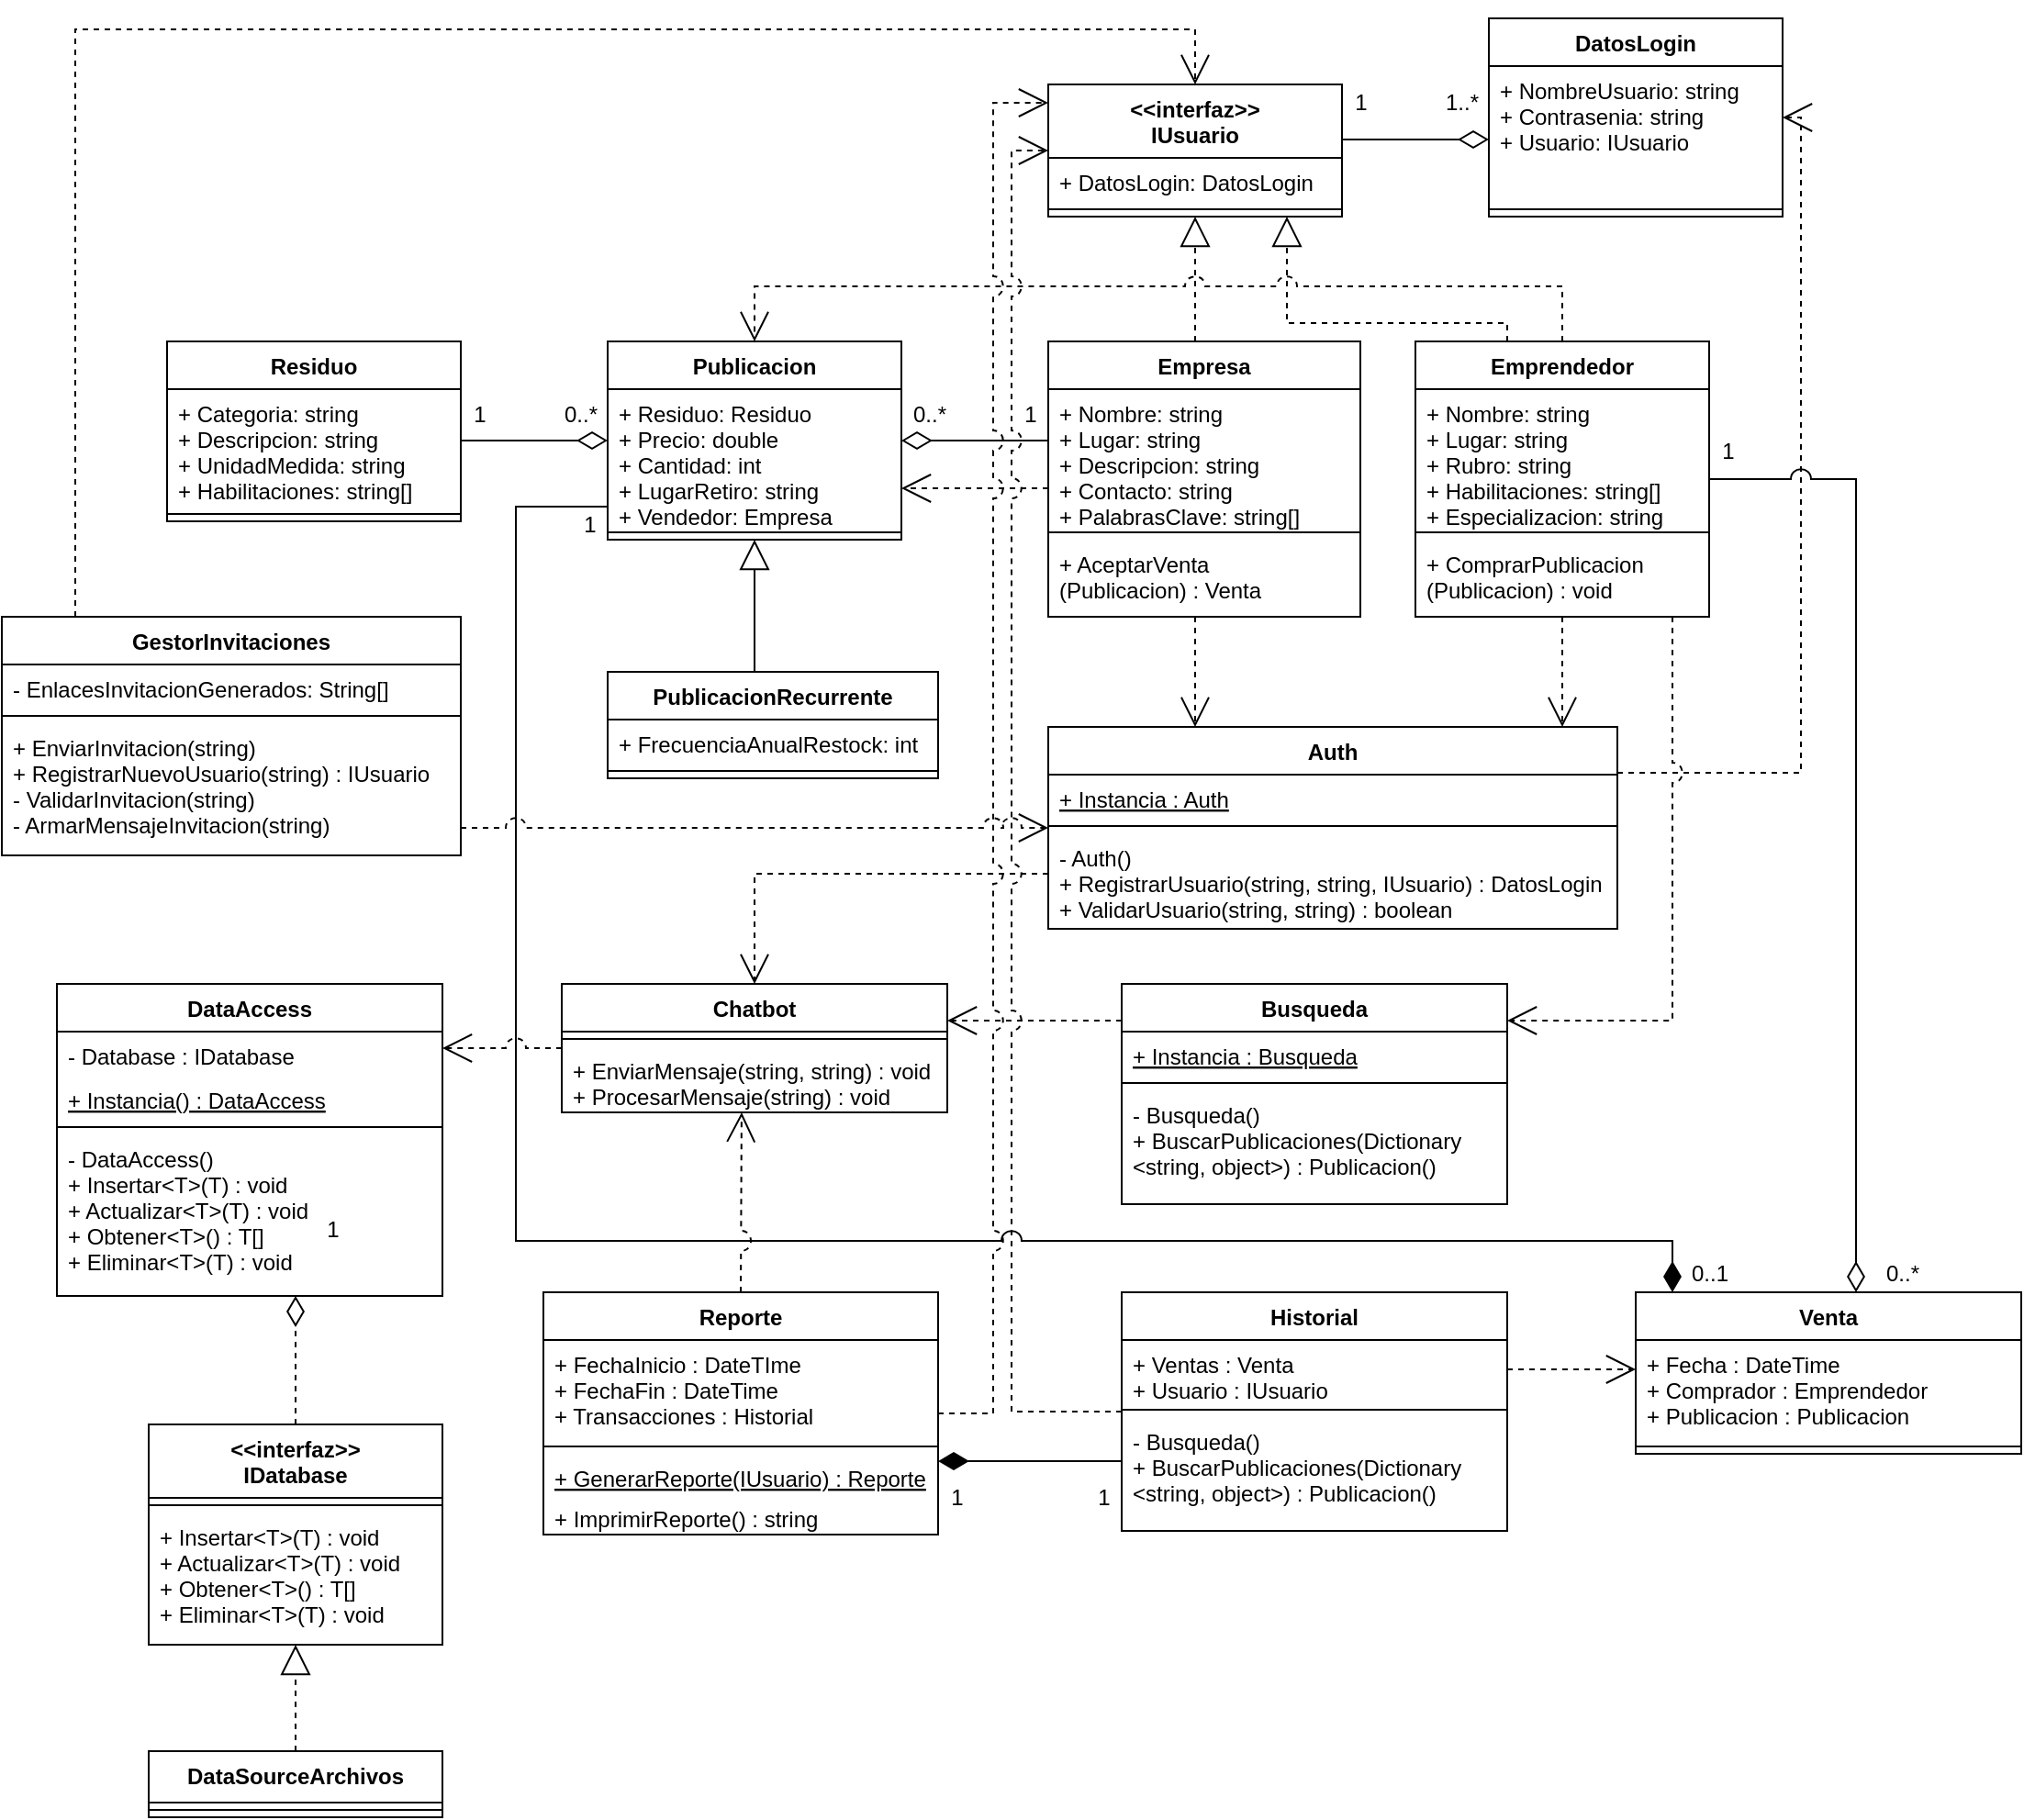 <mxfile version="15.3.5" type="device"><diagram id="C5RBs43oDa-KdzZeNtuy" name="Page-1"><mxGraphModel dx="868" dy="1651" grid="1" gridSize="10" guides="1" tooltips="1" connect="1" arrows="1" fold="1" page="1" pageScale="1" pageWidth="827" pageHeight="1169" math="0" shadow="0"><root><mxCell id="WIyWlLk6GJQsqaUBKTNV-0"/><mxCell id="WIyWlLk6GJQsqaUBKTNV-1" parent="WIyWlLk6GJQsqaUBKTNV-0"/><mxCell id="Sy4ABJMf8QMetGnbk_ve-0" value="Residuo" style="swimlane;fontStyle=1;align=center;verticalAlign=top;childLayout=stackLayout;horizontal=1;startSize=26;horizontalStack=0;resizeParent=1;resizeParentMax=0;resizeLast=0;collapsible=1;marginBottom=0;hachureGap=4;pointerEvents=0;" vertex="1" parent="WIyWlLk6GJQsqaUBKTNV-1"><mxGeometry x="140" y="80" width="160" height="98" as="geometry"/></mxCell><mxCell id="Sy4ABJMf8QMetGnbk_ve-1" value="+ Categoria: string&#10;+ Descripcion: string&#10;+ UnidadMedida: string&#10;+ Habilitaciones: string[]" style="text;strokeColor=none;fillColor=none;align=left;verticalAlign=top;spacingLeft=4;spacingRight=4;overflow=hidden;rotatable=0;points=[[0,0.5],[1,0.5]];portConstraint=eastwest;" vertex="1" parent="Sy4ABJMf8QMetGnbk_ve-0"><mxGeometry y="26" width="160" height="64" as="geometry"/></mxCell><mxCell id="Sy4ABJMf8QMetGnbk_ve-2" value="" style="line;strokeWidth=1;fillColor=none;align=left;verticalAlign=middle;spacingTop=-1;spacingLeft=3;spacingRight=3;rotatable=0;labelPosition=right;points=[];portConstraint=eastwest;" vertex="1" parent="Sy4ABJMf8QMetGnbk_ve-0"><mxGeometry y="90" width="160" height="8" as="geometry"/></mxCell><mxCell id="Sy4ABJMf8QMetGnbk_ve-21" style="edgeStyle=orthogonalEdgeStyle;rounded=0;orthogonalLoop=1;jettySize=auto;html=1;endArrow=diamondThin;endFill=0;startSize=14;endSize=14;sourcePerimeterSpacing=0;targetPerimeterSpacing=0;" edge="1" parent="WIyWlLk6GJQsqaUBKTNV-1" source="Sy4ABJMf8QMetGnbk_ve-0" target="Sy4ABJMf8QMetGnbk_ve-4"><mxGeometry relative="1" as="geometry"><Array as="points"><mxPoint x="330" y="134"/><mxPoint x="330" y="134"/></Array></mxGeometry></mxCell><mxCell id="Sy4ABJMf8QMetGnbk_ve-4" value="Publicacion" style="swimlane;fontStyle=1;align=center;verticalAlign=top;childLayout=stackLayout;horizontal=1;startSize=26;horizontalStack=0;resizeParent=1;resizeParentMax=0;resizeLast=0;collapsible=1;marginBottom=0;hachureGap=4;pointerEvents=0;" vertex="1" parent="WIyWlLk6GJQsqaUBKTNV-1"><mxGeometry x="380" y="80" width="160" height="108" as="geometry"><mxRectangle x="380" y="80" width="100" height="26" as="alternateBounds"/></mxGeometry></mxCell><mxCell id="Sy4ABJMf8QMetGnbk_ve-5" value="+ Residuo: Residuo&#10;+ Precio: double&#10;+ Cantidad: int&#10;+ LugarRetiro: string&#10;+ Vendedor: Empresa" style="text;strokeColor=none;fillColor=none;align=left;verticalAlign=top;spacingLeft=4;spacingRight=4;overflow=hidden;rotatable=0;points=[[0,0.5],[1,0.5]];portConstraint=eastwest;" vertex="1" parent="Sy4ABJMf8QMetGnbk_ve-4"><mxGeometry y="26" width="160" height="74" as="geometry"/></mxCell><mxCell id="Sy4ABJMf8QMetGnbk_ve-6" value="" style="line;strokeWidth=1;fillColor=none;align=left;verticalAlign=middle;spacingTop=-1;spacingLeft=3;spacingRight=3;rotatable=0;labelPosition=right;points=[];portConstraint=eastwest;" vertex="1" parent="Sy4ABJMf8QMetGnbk_ve-4"><mxGeometry y="100" width="160" height="8" as="geometry"/></mxCell><mxCell id="Sy4ABJMf8QMetGnbk_ve-22" style="edgeStyle=orthogonalEdgeStyle;rounded=0;orthogonalLoop=1;jettySize=auto;html=1;endArrow=block;endFill=0;startSize=14;endSize=14;sourcePerimeterSpacing=0;targetPerimeterSpacing=0;" edge="1" parent="WIyWlLk6GJQsqaUBKTNV-1" source="Sy4ABJMf8QMetGnbk_ve-8" target="Sy4ABJMf8QMetGnbk_ve-4"><mxGeometry relative="1" as="geometry"><Array as="points"><mxPoint x="460" y="240"/><mxPoint x="460" y="240"/></Array></mxGeometry></mxCell><mxCell id="Sy4ABJMf8QMetGnbk_ve-8" value="PublicacionRecurrente" style="swimlane;fontStyle=1;align=center;verticalAlign=top;childLayout=stackLayout;horizontal=1;startSize=26;horizontalStack=0;resizeParent=1;resizeParentMax=0;resizeLast=0;collapsible=1;marginBottom=0;hachureGap=4;pointerEvents=0;" vertex="1" parent="WIyWlLk6GJQsqaUBKTNV-1"><mxGeometry x="380" y="260" width="180" height="58" as="geometry"/></mxCell><mxCell id="Sy4ABJMf8QMetGnbk_ve-9" value="+ FrecuenciaAnualRestock: int" style="text;strokeColor=none;fillColor=none;align=left;verticalAlign=top;spacingLeft=4;spacingRight=4;overflow=hidden;rotatable=0;points=[[0,0.5],[1,0.5]];portConstraint=eastwest;" vertex="1" parent="Sy4ABJMf8QMetGnbk_ve-8"><mxGeometry y="26" width="180" height="24" as="geometry"/></mxCell><mxCell id="Sy4ABJMf8QMetGnbk_ve-10" value="" style="line;strokeWidth=1;fillColor=none;align=left;verticalAlign=middle;spacingTop=-1;spacingLeft=3;spacingRight=3;rotatable=0;labelPosition=right;points=[];portConstraint=eastwest;" vertex="1" parent="Sy4ABJMf8QMetGnbk_ve-8"><mxGeometry y="50" width="180" height="8" as="geometry"/></mxCell><mxCell id="Sy4ABJMf8QMetGnbk_ve-25" style="edgeStyle=orthogonalEdgeStyle;rounded=0;orthogonalLoop=1;jettySize=auto;html=1;endArrow=diamondThin;endFill=0;startSize=14;endSize=14;sourcePerimeterSpacing=0;targetPerimeterSpacing=0;" edge="1" parent="WIyWlLk6GJQsqaUBKTNV-1" source="Sy4ABJMf8QMetGnbk_ve-14" target="Sy4ABJMf8QMetGnbk_ve-4"><mxGeometry relative="1" as="geometry"><Array as="points"><mxPoint x="600" y="134"/><mxPoint x="600" y="134"/></Array></mxGeometry></mxCell><mxCell id="Sy4ABJMf8QMetGnbk_ve-28" style="edgeStyle=orthogonalEdgeStyle;rounded=0;orthogonalLoop=1;jettySize=auto;html=1;endArrow=open;endFill=0;startSize=14;endSize=14;sourcePerimeterSpacing=0;targetPerimeterSpacing=0;dashed=1;" edge="1" parent="WIyWlLk6GJQsqaUBKTNV-1" source="Sy4ABJMf8QMetGnbk_ve-14" target="Sy4ABJMf8QMetGnbk_ve-17"><mxGeometry relative="1" as="geometry"><mxPoint x="700" y="270" as="targetPoint"/><Array as="points"><mxPoint x="700" y="240"/><mxPoint x="700" y="240"/></Array></mxGeometry></mxCell><mxCell id="Sy4ABJMf8QMetGnbk_ve-14" value="Empresa" style="swimlane;fontStyle=1;align=center;verticalAlign=top;childLayout=stackLayout;horizontal=1;startSize=26;horizontalStack=0;resizeParent=1;resizeParentMax=0;resizeLast=0;collapsible=1;marginBottom=0;hachureGap=4;pointerEvents=0;" vertex="1" parent="WIyWlLk6GJQsqaUBKTNV-1"><mxGeometry x="620" y="80" width="170" height="150" as="geometry"/></mxCell><mxCell id="Sy4ABJMf8QMetGnbk_ve-15" value="+ Nombre: string&#10;+ Lugar: string&#10;+ Descripcion: string&#10;+ Contacto: string&#10;+ PalabrasClave: string[]" style="text;strokeColor=none;fillColor=none;align=left;verticalAlign=top;spacingLeft=4;spacingRight=4;overflow=hidden;rotatable=0;points=[[0,0.5],[1,0.5]];portConstraint=eastwest;" vertex="1" parent="Sy4ABJMf8QMetGnbk_ve-14"><mxGeometry y="26" width="170" height="74" as="geometry"/></mxCell><mxCell id="Sy4ABJMf8QMetGnbk_ve-16" value="" style="line;strokeWidth=1;fillColor=none;align=left;verticalAlign=middle;spacingTop=-1;spacingLeft=3;spacingRight=3;rotatable=0;labelPosition=right;points=[];portConstraint=eastwest;" vertex="1" parent="Sy4ABJMf8QMetGnbk_ve-14"><mxGeometry y="100" width="170" height="8" as="geometry"/></mxCell><mxCell id="Sy4ABJMf8QMetGnbk_ve-70" value="+ AceptarVenta&#10;(Publicacion) : Venta" style="text;strokeColor=none;fillColor=none;align=left;verticalAlign=top;spacingLeft=4;spacingRight=4;overflow=hidden;rotatable=0;points=[[0,0.5],[1,0.5]];portConstraint=eastwest;" vertex="1" parent="Sy4ABJMf8QMetGnbk_ve-14"><mxGeometry y="108" width="170" height="42" as="geometry"/></mxCell><mxCell id="Sy4ABJMf8QMetGnbk_ve-117" style="edgeStyle=orthogonalEdgeStyle;rounded=0;jumpStyle=arc;jumpSize=11;orthogonalLoop=1;jettySize=auto;html=1;dashed=1;endArrow=open;endFill=0;startSize=14;endSize=14;sourcePerimeterSpacing=0;targetPerimeterSpacing=0;" edge="1" parent="WIyWlLk6GJQsqaUBKTNV-1" source="Sy4ABJMf8QMetGnbk_ve-17" target="Sy4ABJMf8QMetGnbk_ve-45"><mxGeometry relative="1" as="geometry"><Array as="points"><mxPoint x="460" y="370"/></Array></mxGeometry></mxCell><mxCell id="Sy4ABJMf8QMetGnbk_ve-17" value="Auth" style="swimlane;fontStyle=1;align=center;verticalAlign=top;childLayout=stackLayout;horizontal=1;startSize=26;horizontalStack=0;resizeParent=1;resizeParentMax=0;resizeLast=0;collapsible=1;marginBottom=0;hachureGap=4;pointerEvents=0;" vertex="1" parent="WIyWlLk6GJQsqaUBKTNV-1"><mxGeometry x="620" y="290" width="310" height="110" as="geometry"/></mxCell><mxCell id="Sy4ABJMf8QMetGnbk_ve-18" value="+ Instancia : Auth" style="text;strokeColor=none;fillColor=none;align=left;verticalAlign=top;spacingLeft=4;spacingRight=4;overflow=hidden;rotatable=0;points=[[0,0.5],[1,0.5]];portConstraint=eastwest;fontStyle=4" vertex="1" parent="Sy4ABJMf8QMetGnbk_ve-17"><mxGeometry y="26" width="310" height="24" as="geometry"/></mxCell><mxCell id="Sy4ABJMf8QMetGnbk_ve-19" value="" style="line;strokeWidth=1;fillColor=none;align=left;verticalAlign=middle;spacingTop=-1;spacingLeft=3;spacingRight=3;rotatable=0;labelPosition=right;points=[];portConstraint=eastwest;" vertex="1" parent="Sy4ABJMf8QMetGnbk_ve-17"><mxGeometry y="50" width="310" height="8" as="geometry"/></mxCell><mxCell id="Sy4ABJMf8QMetGnbk_ve-20" value="- Auth()&#10;+ RegistrarUsuario(string, string, IUsuario) : DatosLogin&#10;+ ValidarUsuario(string, string) : boolean" style="text;strokeColor=none;fillColor=none;align=left;verticalAlign=top;spacingLeft=4;spacingRight=4;overflow=hidden;rotatable=0;points=[[0,0.5],[1,0.5]];portConstraint=eastwest;" vertex="1" parent="Sy4ABJMf8QMetGnbk_ve-17"><mxGeometry y="58" width="310" height="52" as="geometry"/></mxCell><mxCell id="Sy4ABJMf8QMetGnbk_ve-23" value="1" style="text;html=1;align=center;verticalAlign=middle;resizable=0;points=[];autosize=1;strokeColor=none;fillColor=none;" vertex="1" parent="WIyWlLk6GJQsqaUBKTNV-1"><mxGeometry x="300" y="110" width="20" height="20" as="geometry"/></mxCell><mxCell id="Sy4ABJMf8QMetGnbk_ve-24" value="0..*" style="text;html=1;align=center;verticalAlign=middle;resizable=0;points=[];autosize=1;strokeColor=none;fillColor=none;" vertex="1" parent="WIyWlLk6GJQsqaUBKTNV-1"><mxGeometry x="350" y="110" width="30" height="20" as="geometry"/></mxCell><mxCell id="Sy4ABJMf8QMetGnbk_ve-26" value="0..*" style="text;html=1;align=center;verticalAlign=middle;resizable=0;points=[];autosize=1;strokeColor=none;fillColor=none;" vertex="1" parent="WIyWlLk6GJQsqaUBKTNV-1"><mxGeometry x="540" y="110" width="30" height="20" as="geometry"/></mxCell><mxCell id="Sy4ABJMf8QMetGnbk_ve-27" value="1" style="text;html=1;align=center;verticalAlign=middle;resizable=0;points=[];autosize=1;strokeColor=none;fillColor=none;" vertex="1" parent="WIyWlLk6GJQsqaUBKTNV-1"><mxGeometry x="600" y="110" width="20" height="20" as="geometry"/></mxCell><mxCell id="Sy4ABJMf8QMetGnbk_ve-35" style="edgeStyle=orthogonalEdgeStyle;rounded=0;orthogonalLoop=1;jettySize=auto;html=1;dashed=1;endArrow=open;endFill=0;startSize=14;endSize=14;sourcePerimeterSpacing=0;targetPerimeterSpacing=0;" edge="1" parent="WIyWlLk6GJQsqaUBKTNV-1" source="Sy4ABJMf8QMetGnbk_ve-29" target="Sy4ABJMf8QMetGnbk_ve-17"><mxGeometry relative="1" as="geometry"><Array as="points"><mxPoint x="870" y="200"/><mxPoint x="870" y="200"/></Array></mxGeometry></mxCell><mxCell id="Sy4ABJMf8QMetGnbk_ve-29" value="Emprendedor" style="swimlane;fontStyle=1;align=center;verticalAlign=top;childLayout=stackLayout;horizontal=1;startSize=26;horizontalStack=0;resizeParent=1;resizeParentMax=0;resizeLast=0;collapsible=1;marginBottom=0;hachureGap=4;pointerEvents=0;" vertex="1" parent="WIyWlLk6GJQsqaUBKTNV-1"><mxGeometry x="820" y="80" width="160" height="150" as="geometry"/></mxCell><mxCell id="Sy4ABJMf8QMetGnbk_ve-30" value="+ Nombre: string&#10;+ Lugar: string&#10;+ Rubro: string&#10;+ Habilitaciones: string[]&#10;+ Especializacion: string" style="text;strokeColor=none;fillColor=none;align=left;verticalAlign=top;spacingLeft=4;spacingRight=4;overflow=hidden;rotatable=0;points=[[0,0.5],[1,0.5]];portConstraint=eastwest;" vertex="1" parent="Sy4ABJMf8QMetGnbk_ve-29"><mxGeometry y="26" width="160" height="74" as="geometry"/></mxCell><mxCell id="Sy4ABJMf8QMetGnbk_ve-31" value="" style="line;strokeWidth=1;fillColor=none;align=left;verticalAlign=middle;spacingTop=-1;spacingLeft=3;spacingRight=3;rotatable=0;labelPosition=right;points=[];portConstraint=eastwest;" vertex="1" parent="Sy4ABJMf8QMetGnbk_ve-29"><mxGeometry y="100" width="160" height="8" as="geometry"/></mxCell><mxCell id="Sy4ABJMf8QMetGnbk_ve-69" value="+ ComprarPublicacion&#10;(Publicacion) : void" style="text;strokeColor=none;fillColor=none;align=left;verticalAlign=top;spacingLeft=4;spacingRight=4;overflow=hidden;rotatable=0;points=[[0,0.5],[1,0.5]];portConstraint=eastwest;" vertex="1" parent="Sy4ABJMf8QMetGnbk_ve-29"><mxGeometry y="108" width="160" height="42" as="geometry"/></mxCell><mxCell id="Sy4ABJMf8QMetGnbk_ve-32" value="&lt;&lt;interfaz&gt;&gt;&#10;IUsuario" style="swimlane;fontStyle=1;align=center;verticalAlign=top;childLayout=stackLayout;horizontal=1;startSize=40;horizontalStack=0;resizeParent=1;resizeParentMax=0;resizeLast=0;collapsible=1;marginBottom=0;hachureGap=4;pointerEvents=0;" vertex="1" parent="WIyWlLk6GJQsqaUBKTNV-1"><mxGeometry x="620" y="-60" width="160" height="72" as="geometry"/></mxCell><mxCell id="Sy4ABJMf8QMetGnbk_ve-33" value="+ DatosLogin: DatosLogin" style="text;strokeColor=none;fillColor=none;align=left;verticalAlign=top;spacingLeft=4;spacingRight=4;overflow=hidden;rotatable=0;points=[[0,0.5],[1,0.5]];portConstraint=eastwest;" vertex="1" parent="Sy4ABJMf8QMetGnbk_ve-32"><mxGeometry y="40" width="160" height="24" as="geometry"/></mxCell><mxCell id="Sy4ABJMf8QMetGnbk_ve-34" value="" style="line;strokeWidth=1;fillColor=none;align=left;verticalAlign=middle;spacingTop=-1;spacingLeft=3;spacingRight=3;rotatable=0;labelPosition=right;points=[];portConstraint=eastwest;" vertex="1" parent="Sy4ABJMf8QMetGnbk_ve-32"><mxGeometry y="64" width="160" height="8" as="geometry"/></mxCell><mxCell id="Sy4ABJMf8QMetGnbk_ve-36" style="edgeStyle=orthogonalEdgeStyle;rounded=0;orthogonalLoop=1;jettySize=auto;html=1;endArrow=block;endFill=0;startSize=14;endSize=14;sourcePerimeterSpacing=0;targetPerimeterSpacing=0;dashed=1;" edge="1" parent="WIyWlLk6GJQsqaUBKTNV-1" source="Sy4ABJMf8QMetGnbk_ve-14" target="Sy4ABJMf8QMetGnbk_ve-32"><mxGeometry relative="1" as="geometry"><mxPoint x="470" y="270" as="sourcePoint"/><mxPoint x="470" y="198" as="targetPoint"/><Array as="points"><mxPoint x="700" y="40"/><mxPoint x="700" y="40"/></Array></mxGeometry></mxCell><mxCell id="Sy4ABJMf8QMetGnbk_ve-37" style="edgeStyle=orthogonalEdgeStyle;rounded=0;orthogonalLoop=1;jettySize=auto;html=1;endArrow=block;endFill=0;startSize=14;endSize=14;sourcePerimeterSpacing=0;targetPerimeterSpacing=0;dashed=1;" edge="1" parent="WIyWlLk6GJQsqaUBKTNV-1" source="Sy4ABJMf8QMetGnbk_ve-29" target="Sy4ABJMf8QMetGnbk_ve-32"><mxGeometry relative="1" as="geometry"><mxPoint x="710" y="90" as="sourcePoint"/><mxPoint x="710" y="22" as="targetPoint"/><Array as="points"><mxPoint x="870" y="70"/><mxPoint x="750" y="70"/></Array></mxGeometry></mxCell><mxCell id="Sy4ABJMf8QMetGnbk_ve-38" value="DatosLogin" style="swimlane;fontStyle=1;align=center;verticalAlign=top;childLayout=stackLayout;horizontal=1;startSize=26;horizontalStack=0;resizeParent=1;resizeParentMax=0;resizeLast=0;collapsible=1;marginBottom=0;hachureGap=4;pointerEvents=0;" vertex="1" parent="WIyWlLk6GJQsqaUBKTNV-1"><mxGeometry x="860" y="-96" width="160" height="108" as="geometry"/></mxCell><mxCell id="Sy4ABJMf8QMetGnbk_ve-39" value="+ NombreUsuario: string&#10;+ Contrasenia: string&#10;+ Usuario: IUsuario" style="text;strokeColor=none;fillColor=none;align=left;verticalAlign=top;spacingLeft=4;spacingRight=4;overflow=hidden;rotatable=0;points=[[0,0.5],[1,0.5]];portConstraint=eastwest;" vertex="1" parent="Sy4ABJMf8QMetGnbk_ve-38"><mxGeometry y="26" width="160" height="74" as="geometry"/></mxCell><mxCell id="Sy4ABJMf8QMetGnbk_ve-40" value="" style="line;strokeWidth=1;fillColor=none;align=left;verticalAlign=middle;spacingTop=-1;spacingLeft=3;spacingRight=3;rotatable=0;labelPosition=right;points=[];portConstraint=eastwest;" vertex="1" parent="Sy4ABJMf8QMetGnbk_ve-38"><mxGeometry y="100" width="160" height="8" as="geometry"/></mxCell><mxCell id="Sy4ABJMf8QMetGnbk_ve-42" style="edgeStyle=orthogonalEdgeStyle;rounded=0;orthogonalLoop=1;jettySize=auto;html=1;endArrow=diamondThin;endFill=0;startSize=14;endSize=14;sourcePerimeterSpacing=0;targetPerimeterSpacing=0;" edge="1" parent="WIyWlLk6GJQsqaUBKTNV-1" source="Sy4ABJMf8QMetGnbk_ve-32" target="Sy4ABJMf8QMetGnbk_ve-38"><mxGeometry relative="1" as="geometry"><mxPoint x="310" y="144" as="sourcePoint"/><mxPoint x="390" y="144" as="targetPoint"/><Array as="points"><mxPoint x="810" y="-30"/><mxPoint x="810" y="-30"/></Array></mxGeometry></mxCell><mxCell id="Sy4ABJMf8QMetGnbk_ve-43" value="1" style="text;html=1;align=center;verticalAlign=middle;resizable=0;points=[];autosize=1;strokeColor=none;fillColor=none;" vertex="1" parent="WIyWlLk6GJQsqaUBKTNV-1"><mxGeometry x="780" y="-60" width="20" height="20" as="geometry"/></mxCell><mxCell id="Sy4ABJMf8QMetGnbk_ve-44" value="1..*" style="text;html=1;align=center;verticalAlign=middle;resizable=0;points=[];autosize=1;strokeColor=none;fillColor=none;" vertex="1" parent="WIyWlLk6GJQsqaUBKTNV-1"><mxGeometry x="830" y="-60" width="30" height="20" as="geometry"/></mxCell><mxCell id="Sy4ABJMf8QMetGnbk_ve-45" value="Chatbot" style="swimlane;fontStyle=1;align=center;verticalAlign=top;childLayout=stackLayout;horizontal=1;startSize=26;horizontalStack=0;resizeParent=1;resizeParentMax=0;resizeLast=0;collapsible=1;marginBottom=0;hachureGap=4;pointerEvents=0;" vertex="1" parent="WIyWlLk6GJQsqaUBKTNV-1"><mxGeometry x="355" y="430" width="210" height="70" as="geometry"/></mxCell><mxCell id="Sy4ABJMf8QMetGnbk_ve-47" value="" style="line;strokeWidth=1;fillColor=none;align=left;verticalAlign=middle;spacingTop=-1;spacingLeft=3;spacingRight=3;rotatable=0;labelPosition=right;points=[];portConstraint=eastwest;" vertex="1" parent="Sy4ABJMf8QMetGnbk_ve-45"><mxGeometry y="26" width="210" height="8" as="geometry"/></mxCell><mxCell id="Sy4ABJMf8QMetGnbk_ve-48" value="+ EnviarMensaje(string, string) : void&#10;+ ProcesarMensaje(string) : void" style="text;strokeColor=none;fillColor=none;align=left;verticalAlign=top;spacingLeft=4;spacingRight=4;overflow=hidden;rotatable=0;points=[[0,0.5],[1,0.5]];portConstraint=eastwest;" vertex="1" parent="Sy4ABJMf8QMetGnbk_ve-45"><mxGeometry y="34" width="210" height="36" as="geometry"/></mxCell><mxCell id="Sy4ABJMf8QMetGnbk_ve-49" value="Busqueda" style="swimlane;fontStyle=1;align=center;verticalAlign=top;childLayout=stackLayout;horizontal=1;startSize=26;horizontalStack=0;resizeParent=1;resizeParentMax=0;resizeLast=0;collapsible=1;marginBottom=0;hachureGap=4;pointerEvents=0;" vertex="1" parent="WIyWlLk6GJQsqaUBKTNV-1"><mxGeometry x="660" y="430" width="210" height="120" as="geometry"/></mxCell><mxCell id="Sy4ABJMf8QMetGnbk_ve-55" value="+ Instancia : Busqueda" style="text;strokeColor=none;fillColor=none;align=left;verticalAlign=top;spacingLeft=4;spacingRight=4;overflow=hidden;rotatable=0;points=[[0,0.5],[1,0.5]];portConstraint=eastwest;fontStyle=4" vertex="1" parent="Sy4ABJMf8QMetGnbk_ve-49"><mxGeometry y="26" width="210" height="24" as="geometry"/></mxCell><mxCell id="Sy4ABJMf8QMetGnbk_ve-50" value="" style="line;strokeWidth=1;fillColor=none;align=left;verticalAlign=middle;spacingTop=-1;spacingLeft=3;spacingRight=3;rotatable=0;labelPosition=right;points=[];portConstraint=eastwest;" vertex="1" parent="Sy4ABJMf8QMetGnbk_ve-49"><mxGeometry y="50" width="210" height="8" as="geometry"/></mxCell><mxCell id="Sy4ABJMf8QMetGnbk_ve-51" value="- Busqueda()&#10;+ BuscarPublicaciones(Dictionary&#10;&lt;string, object&gt;) : Publicacion()" style="text;strokeColor=none;fillColor=none;align=left;verticalAlign=top;spacingLeft=4;spacingRight=4;overflow=hidden;rotatable=0;points=[[0,0.5],[1,0.5]];portConstraint=eastwest;" vertex="1" parent="Sy4ABJMf8QMetGnbk_ve-49"><mxGeometry y="58" width="210" height="62" as="geometry"/></mxCell><mxCell id="Sy4ABJMf8QMetGnbk_ve-57" style="edgeStyle=orthogonalEdgeStyle;rounded=0;orthogonalLoop=1;jettySize=auto;html=1;dashed=1;endArrow=open;endFill=0;startSize=14;endSize=14;sourcePerimeterSpacing=0;targetPerimeterSpacing=0;" edge="1" parent="WIyWlLk6GJQsqaUBKTNV-1" source="Sy4ABJMf8QMetGnbk_ve-17" target="Sy4ABJMf8QMetGnbk_ve-38"><mxGeometry relative="1" as="geometry"><mxPoint x="880" y="198" as="sourcePoint"/><mxPoint x="880" y="270" as="targetPoint"/><Array as="points"><mxPoint x="1030" y="315"/><mxPoint x="1030" y="-42"/></Array></mxGeometry></mxCell><mxCell id="Sy4ABJMf8QMetGnbk_ve-58" style="edgeStyle=orthogonalEdgeStyle;rounded=0;orthogonalLoop=1;jettySize=auto;html=1;endArrow=open;endFill=0;startSize=14;endSize=14;sourcePerimeterSpacing=0;targetPerimeterSpacing=0;dashed=1;" edge="1" parent="WIyWlLk6GJQsqaUBKTNV-1" source="Sy4ABJMf8QMetGnbk_ve-49" target="Sy4ABJMf8QMetGnbk_ve-45"><mxGeometry relative="1" as="geometry"><mxPoint x="710" y="198" as="sourcePoint"/><mxPoint x="710" y="270" as="targetPoint"/><Array as="points"><mxPoint x="630" y="450"/><mxPoint x="630" y="450"/></Array></mxGeometry></mxCell><mxCell id="Sy4ABJMf8QMetGnbk_ve-59" value="&lt;&lt;interfaz&gt;&gt;&#10;IDatabase" style="swimlane;fontStyle=1;align=center;verticalAlign=top;childLayout=stackLayout;horizontal=1;startSize=40;horizontalStack=0;resizeParent=1;resizeParentMax=0;resizeLast=0;collapsible=1;marginBottom=0;hachureGap=4;pointerEvents=0;" vertex="1" parent="WIyWlLk6GJQsqaUBKTNV-1"><mxGeometry x="130" y="670" width="160" height="120" as="geometry"/></mxCell><mxCell id="Sy4ABJMf8QMetGnbk_ve-61" value="" style="line;strokeWidth=1;fillColor=none;align=left;verticalAlign=middle;spacingTop=-1;spacingLeft=3;spacingRight=3;rotatable=0;labelPosition=right;points=[];portConstraint=eastwest;" vertex="1" parent="Sy4ABJMf8QMetGnbk_ve-59"><mxGeometry y="40" width="160" height="8" as="geometry"/></mxCell><mxCell id="Sy4ABJMf8QMetGnbk_ve-62" value="+ Insertar&lt;T&gt;(T) : void&#10;+ Actualizar&lt;T&gt;(T) : void&#10;+ Obtener&lt;T&gt;() : T[]&#10;+ Eliminar&lt;T&gt;(T) : void" style="text;strokeColor=none;fillColor=none;align=left;verticalAlign=top;spacingLeft=4;spacingRight=4;overflow=hidden;rotatable=0;points=[[0,0.5],[1,0.5]];portConstraint=eastwest;" vertex="1" parent="Sy4ABJMf8QMetGnbk_ve-59"><mxGeometry y="48" width="160" height="72" as="geometry"/></mxCell><mxCell id="Sy4ABJMf8QMetGnbk_ve-63" value="DataSourceArchivos" style="swimlane;fontStyle=1;align=center;verticalAlign=top;childLayout=stackLayout;horizontal=1;startSize=28;horizontalStack=0;resizeParent=1;resizeParentMax=0;resizeLast=0;collapsible=1;marginBottom=0;hachureGap=4;pointerEvents=0;" vertex="1" parent="WIyWlLk6GJQsqaUBKTNV-1"><mxGeometry x="130" y="848" width="160" height="36" as="geometry"/></mxCell><mxCell id="Sy4ABJMf8QMetGnbk_ve-64" value="" style="line;strokeWidth=1;fillColor=none;align=left;verticalAlign=middle;spacingTop=-1;spacingLeft=3;spacingRight=3;rotatable=0;labelPosition=right;points=[];portConstraint=eastwest;" vertex="1" parent="Sy4ABJMf8QMetGnbk_ve-63"><mxGeometry y="28" width="160" height="8" as="geometry"/></mxCell><mxCell id="Sy4ABJMf8QMetGnbk_ve-67" style="edgeStyle=orthogonalEdgeStyle;rounded=0;orthogonalLoop=1;jettySize=auto;html=1;endArrow=block;endFill=0;startSize=14;endSize=14;sourcePerimeterSpacing=0;targetPerimeterSpacing=0;dashed=1;" edge="1" parent="WIyWlLk6GJQsqaUBKTNV-1" source="Sy4ABJMf8QMetGnbk_ve-63" target="Sy4ABJMf8QMetGnbk_ve-59"><mxGeometry relative="1" as="geometry"><mxPoint x="209.71" y="876" as="sourcePoint"/><mxPoint x="209.71" y="808" as="targetPoint"/><Array as="points"/></mxGeometry></mxCell><mxCell id="Sy4ABJMf8QMetGnbk_ve-68" style="edgeStyle=orthogonalEdgeStyle;rounded=0;orthogonalLoop=1;jettySize=auto;html=1;dashed=1;endArrow=open;endFill=0;startSize=14;endSize=14;sourcePerimeterSpacing=0;targetPerimeterSpacing=0;jumpStyle=arc;jumpSize=11;" edge="1" parent="WIyWlLk6GJQsqaUBKTNV-1" source="Sy4ABJMf8QMetGnbk_ve-29" target="Sy4ABJMf8QMetGnbk_ve-49"><mxGeometry relative="1" as="geometry"><Array as="points"><mxPoint x="960" y="450"/></Array></mxGeometry></mxCell><mxCell id="Sy4ABJMf8QMetGnbk_ve-71" style="edgeStyle=orthogonalEdgeStyle;rounded=0;orthogonalLoop=1;jettySize=auto;html=1;endArrow=open;endFill=0;startSize=14;endSize=14;sourcePerimeterSpacing=0;targetPerimeterSpacing=0;dashed=1;" edge="1" parent="WIyWlLk6GJQsqaUBKTNV-1" source="Sy4ABJMf8QMetGnbk_ve-14" target="Sy4ABJMf8QMetGnbk_ve-4"><mxGeometry relative="1" as="geometry"><mxPoint x="710" y="230" as="sourcePoint"/><mxPoint x="710" y="270" as="targetPoint"/><Array as="points"><mxPoint x="600" y="160"/><mxPoint x="600" y="160"/></Array></mxGeometry></mxCell><mxCell id="Sy4ABJMf8QMetGnbk_ve-72" style="edgeStyle=orthogonalEdgeStyle;rounded=0;jumpStyle=arc;jumpSize=11;orthogonalLoop=1;jettySize=auto;html=1;dashed=1;endArrow=open;endFill=0;startSize=14;endSize=14;sourcePerimeterSpacing=0;targetPerimeterSpacing=0;" edge="1" parent="WIyWlLk6GJQsqaUBKTNV-1" source="Sy4ABJMf8QMetGnbk_ve-29" target="Sy4ABJMf8QMetGnbk_ve-4"><mxGeometry relative="1" as="geometry"><Array as="points"><mxPoint x="900" y="50"/><mxPoint x="460" y="50"/></Array></mxGeometry></mxCell><mxCell id="Sy4ABJMf8QMetGnbk_ve-92" style="edgeStyle=orthogonalEdgeStyle;rounded=0;jumpStyle=arc;jumpSize=11;orthogonalLoop=1;jettySize=auto;html=1;endArrow=open;endFill=0;startSize=14;endSize=14;sourcePerimeterSpacing=0;targetPerimeterSpacing=0;dashed=1;" edge="1" parent="WIyWlLk6GJQsqaUBKTNV-1" source="Sy4ABJMf8QMetGnbk_ve-73" target="Sy4ABJMf8QMetGnbk_ve-32"><mxGeometry relative="1" as="geometry"><Array as="points"><mxPoint x="600" y="663"/><mxPoint x="600" y="-24"/></Array></mxGeometry></mxCell><mxCell id="Sy4ABJMf8QMetGnbk_ve-99" style="edgeStyle=orthogonalEdgeStyle;rounded=0;jumpStyle=arc;jumpSize=11;orthogonalLoop=1;jettySize=auto;html=1;endArrow=diamondThin;endFill=1;startSize=14;endSize=14;sourcePerimeterSpacing=0;targetPerimeterSpacing=0;" edge="1" parent="WIyWlLk6GJQsqaUBKTNV-1" source="Sy4ABJMf8QMetGnbk_ve-73" target="Sy4ABJMf8QMetGnbk_ve-93"><mxGeometry relative="1" as="geometry"><Array as="points"><mxPoint x="600" y="690"/><mxPoint x="600" y="690"/></Array></mxGeometry></mxCell><mxCell id="Sy4ABJMf8QMetGnbk_ve-73" value="Historial" style="swimlane;fontStyle=1;align=center;verticalAlign=top;childLayout=stackLayout;horizontal=1;startSize=26;horizontalStack=0;resizeParent=1;resizeParentMax=0;resizeLast=0;collapsible=1;marginBottom=0;hachureGap=4;pointerEvents=0;" vertex="1" parent="WIyWlLk6GJQsqaUBKTNV-1"><mxGeometry x="660" y="598" width="210" height="130" as="geometry"/></mxCell><mxCell id="Sy4ABJMf8QMetGnbk_ve-74" value="+ Ventas : Venta&#10;+ Usuario : IUsuario" style="text;strokeColor=none;fillColor=none;align=left;verticalAlign=top;spacingLeft=4;spacingRight=4;overflow=hidden;rotatable=0;points=[[0,0.5],[1,0.5]];portConstraint=eastwest;fontStyle=0" vertex="1" parent="Sy4ABJMf8QMetGnbk_ve-73"><mxGeometry y="26" width="210" height="34" as="geometry"/></mxCell><mxCell id="Sy4ABJMf8QMetGnbk_ve-75" value="" style="line;strokeWidth=1;fillColor=none;align=left;verticalAlign=middle;spacingTop=-1;spacingLeft=3;spacingRight=3;rotatable=0;labelPosition=right;points=[];portConstraint=eastwest;" vertex="1" parent="Sy4ABJMf8QMetGnbk_ve-73"><mxGeometry y="60" width="210" height="8" as="geometry"/></mxCell><mxCell id="Sy4ABJMf8QMetGnbk_ve-76" value="- Busqueda()&#10;+ BuscarPublicaciones(Dictionary&#10;&lt;string, object&gt;) : Publicacion()" style="text;strokeColor=none;fillColor=none;align=left;verticalAlign=top;spacingLeft=4;spacingRight=4;overflow=hidden;rotatable=0;points=[[0,0.5],[1,0.5]];portConstraint=eastwest;" vertex="1" parent="Sy4ABJMf8QMetGnbk_ve-73"><mxGeometry y="68" width="210" height="62" as="geometry"/></mxCell><mxCell id="Sy4ABJMf8QMetGnbk_ve-77" value="Venta" style="swimlane;fontStyle=1;align=center;verticalAlign=top;childLayout=stackLayout;horizontal=1;startSize=26;horizontalStack=0;resizeParent=1;resizeParentMax=0;resizeLast=0;collapsible=1;marginBottom=0;hachureGap=4;pointerEvents=0;" vertex="1" parent="WIyWlLk6GJQsqaUBKTNV-1"><mxGeometry x="940" y="598" width="210" height="88" as="geometry"/></mxCell><mxCell id="Sy4ABJMf8QMetGnbk_ve-78" value="+ Fecha : DateTime&#10;+ Comprador : Emprendedor&#10;+ Publicacion : Publicacion" style="text;strokeColor=none;fillColor=none;align=left;verticalAlign=top;spacingLeft=4;spacingRight=4;overflow=hidden;rotatable=0;points=[[0,0.5],[1,0.5]];portConstraint=eastwest;fontStyle=0" vertex="1" parent="Sy4ABJMf8QMetGnbk_ve-77"><mxGeometry y="26" width="210" height="54" as="geometry"/></mxCell><mxCell id="Sy4ABJMf8QMetGnbk_ve-79" value="" style="line;strokeWidth=1;fillColor=none;align=left;verticalAlign=middle;spacingTop=-1;spacingLeft=3;spacingRight=3;rotatable=0;labelPosition=right;points=[];portConstraint=eastwest;" vertex="1" parent="Sy4ABJMf8QMetGnbk_ve-77"><mxGeometry y="80" width="210" height="8" as="geometry"/></mxCell><mxCell id="Sy4ABJMf8QMetGnbk_ve-82" value="0..*" style="text;html=1;align=center;verticalAlign=middle;resizable=0;points=[];autosize=1;strokeColor=none;fillColor=none;" vertex="1" parent="WIyWlLk6GJQsqaUBKTNV-1"><mxGeometry x="1070" y="578" width="30" height="20" as="geometry"/></mxCell><mxCell id="Sy4ABJMf8QMetGnbk_ve-83" value="1" style="text;html=1;align=center;verticalAlign=middle;resizable=0;points=[];autosize=1;strokeColor=none;fillColor=none;" vertex="1" parent="WIyWlLk6GJQsqaUBKTNV-1"><mxGeometry x="980" y="130" width="20" height="20" as="geometry"/></mxCell><mxCell id="Sy4ABJMf8QMetGnbk_ve-81" style="edgeStyle=orthogonalEdgeStyle;rounded=0;jumpStyle=arc;jumpSize=11;orthogonalLoop=1;jettySize=auto;html=1;endArrow=diamondThin;endFill=0;startSize=14;endSize=14;sourcePerimeterSpacing=0;targetPerimeterSpacing=0;" edge="1" parent="WIyWlLk6GJQsqaUBKTNV-1" source="Sy4ABJMf8QMetGnbk_ve-29" target="Sy4ABJMf8QMetGnbk_ve-77"><mxGeometry relative="1" as="geometry"><Array as="points"><mxPoint x="1060" y="155"/></Array></mxGeometry></mxCell><mxCell id="Sy4ABJMf8QMetGnbk_ve-87" style="edgeStyle=orthogonalEdgeStyle;rounded=0;orthogonalLoop=1;jettySize=auto;html=1;endArrow=open;endFill=0;startSize=14;endSize=14;sourcePerimeterSpacing=0;targetPerimeterSpacing=0;dashed=1;" edge="1" parent="WIyWlLk6GJQsqaUBKTNV-1" source="Sy4ABJMf8QMetGnbk_ve-73" target="Sy4ABJMf8QMetGnbk_ve-77"><mxGeometry relative="1" as="geometry"><mxPoint x="670" y="460" as="sourcePoint"/><mxPoint x="600" y="460" as="targetPoint"/><Array as="points"><mxPoint x="900" y="640"/><mxPoint x="900" y="640"/></Array></mxGeometry></mxCell><mxCell id="Sy4ABJMf8QMetGnbk_ve-90" value="0..1" style="text;html=1;align=center;verticalAlign=middle;resizable=0;points=[];autosize=1;strokeColor=none;fillColor=none;" vertex="1" parent="WIyWlLk6GJQsqaUBKTNV-1"><mxGeometry x="960" y="578" width="40" height="20" as="geometry"/></mxCell><mxCell id="Sy4ABJMf8QMetGnbk_ve-91" value="1" style="text;html=1;align=center;verticalAlign=middle;resizable=0;points=[];autosize=1;strokeColor=none;fillColor=none;" vertex="1" parent="WIyWlLk6GJQsqaUBKTNV-1"><mxGeometry x="360" y="170" width="20" height="20" as="geometry"/></mxCell><mxCell id="Sy4ABJMf8QMetGnbk_ve-89" style="edgeStyle=orthogonalEdgeStyle;rounded=0;jumpStyle=arc;jumpSize=11;orthogonalLoop=1;jettySize=auto;html=1;endArrow=diamondThin;endFill=1;startSize=14;endSize=14;sourcePerimeterSpacing=0;targetPerimeterSpacing=0;" edge="1" parent="WIyWlLk6GJQsqaUBKTNV-1" source="Sy4ABJMf8QMetGnbk_ve-4" target="Sy4ABJMf8QMetGnbk_ve-77"><mxGeometry relative="1" as="geometry"><Array as="points"><mxPoint x="330" y="170"/><mxPoint x="330" y="570"/><mxPoint x="960" y="570"/></Array></mxGeometry></mxCell><mxCell id="Sy4ABJMf8QMetGnbk_ve-103" style="edgeStyle=orthogonalEdgeStyle;rounded=0;jumpStyle=arc;jumpSize=11;orthogonalLoop=1;jettySize=auto;html=1;endArrow=open;endFill=0;startSize=14;endSize=14;sourcePerimeterSpacing=0;targetPerimeterSpacing=0;dashed=1;" edge="1" parent="WIyWlLk6GJQsqaUBKTNV-1" source="Sy4ABJMf8QMetGnbk_ve-93" target="Sy4ABJMf8QMetGnbk_ve-45"><mxGeometry relative="1" as="geometry"><Array as="points"><mxPoint x="453" y="520"/><mxPoint x="453" y="520"/></Array></mxGeometry></mxCell><mxCell id="Sy4ABJMf8QMetGnbk_ve-93" value="Reporte" style="swimlane;fontStyle=1;align=center;verticalAlign=top;childLayout=stackLayout;horizontal=1;startSize=26;horizontalStack=0;resizeParent=1;resizeParentMax=0;resizeLast=0;collapsible=1;marginBottom=0;hachureGap=4;pointerEvents=0;" vertex="1" parent="WIyWlLk6GJQsqaUBKTNV-1"><mxGeometry x="345" y="598" width="215" height="132" as="geometry"/></mxCell><mxCell id="Sy4ABJMf8QMetGnbk_ve-94" value="+ FechaInicio : DateTIme&#10;+ FechaFin : DateTime&#10;+ Transacciones : Historial" style="text;strokeColor=none;fillColor=none;align=left;verticalAlign=top;spacingLeft=4;spacingRight=4;overflow=hidden;rotatable=0;points=[[0,0.5],[1,0.5]];portConstraint=eastwest;fontStyle=0" vertex="1" parent="Sy4ABJMf8QMetGnbk_ve-93"><mxGeometry y="26" width="215" height="54" as="geometry"/></mxCell><mxCell id="Sy4ABJMf8QMetGnbk_ve-95" value="" style="line;strokeWidth=1;fillColor=none;align=left;verticalAlign=middle;spacingTop=-1;spacingLeft=3;spacingRight=3;rotatable=0;labelPosition=right;points=[];portConstraint=eastwest;" vertex="1" parent="Sy4ABJMf8QMetGnbk_ve-93"><mxGeometry y="80" width="215" height="8" as="geometry"/></mxCell><mxCell id="Sy4ABJMf8QMetGnbk_ve-98" value="+ GenerarReporte(IUsuario) : Reporte" style="text;strokeColor=none;fillColor=none;align=left;verticalAlign=top;spacingLeft=4;spacingRight=4;overflow=hidden;rotatable=0;points=[[0,0.5],[1,0.5]];portConstraint=eastwest;fontStyle=4" vertex="1" parent="Sy4ABJMf8QMetGnbk_ve-93"><mxGeometry y="88" width="215" height="22" as="geometry"/></mxCell><mxCell id="Sy4ABJMf8QMetGnbk_ve-96" value="+ ImprimirReporte() : string" style="text;strokeColor=none;fillColor=none;align=left;verticalAlign=top;spacingLeft=4;spacingRight=4;overflow=hidden;rotatable=0;points=[[0,0.5],[1,0.5]];portConstraint=eastwest;" vertex="1" parent="Sy4ABJMf8QMetGnbk_ve-93"><mxGeometry y="110" width="215" height="22" as="geometry"/></mxCell><mxCell id="Sy4ABJMf8QMetGnbk_ve-100" value="1" style="text;html=1;align=center;verticalAlign=middle;resizable=0;points=[];autosize=1;strokeColor=none;fillColor=none;" vertex="1" parent="WIyWlLk6GJQsqaUBKTNV-1"><mxGeometry x="640" y="700" width="20" height="20" as="geometry"/></mxCell><mxCell id="Sy4ABJMf8QMetGnbk_ve-101" value="1" style="text;html=1;align=center;verticalAlign=middle;resizable=0;points=[];autosize=1;strokeColor=none;fillColor=none;" vertex="1" parent="WIyWlLk6GJQsqaUBKTNV-1"><mxGeometry x="560" y="700" width="20" height="20" as="geometry"/></mxCell><mxCell id="Sy4ABJMf8QMetGnbk_ve-102" style="edgeStyle=orthogonalEdgeStyle;rounded=0;jumpStyle=arc;jumpSize=11;orthogonalLoop=1;jettySize=auto;html=1;endArrow=open;endFill=0;startSize=14;endSize=14;sourcePerimeterSpacing=0;targetPerimeterSpacing=0;dashed=1;" edge="1" parent="WIyWlLk6GJQsqaUBKTNV-1" source="Sy4ABJMf8QMetGnbk_ve-93" target="Sy4ABJMf8QMetGnbk_ve-32"><mxGeometry relative="1" as="geometry"><mxPoint x="670" y="673" as="sourcePoint"/><mxPoint x="630" y="-14" as="targetPoint"/><Array as="points"><mxPoint x="590" y="664"/><mxPoint x="590" y="-50"/></Array></mxGeometry></mxCell><mxCell id="Sy4ABJMf8QMetGnbk_ve-104" value="DataAccess" style="swimlane;fontStyle=1;align=center;verticalAlign=top;childLayout=stackLayout;horizontal=1;startSize=26;horizontalStack=0;resizeParent=1;resizeParentMax=0;resizeLast=0;collapsible=1;marginBottom=0;hachureGap=4;pointerEvents=0;" vertex="1" parent="WIyWlLk6GJQsqaUBKTNV-1"><mxGeometry x="80" y="430" width="210" height="170" as="geometry"/></mxCell><mxCell id="Sy4ABJMf8QMetGnbk_ve-109" value="- Database : IDatabase" style="text;strokeColor=none;fillColor=none;align=left;verticalAlign=top;spacingLeft=4;spacingRight=4;overflow=hidden;rotatable=0;points=[[0,0.5],[1,0.5]];portConstraint=eastwest;" vertex="1" parent="Sy4ABJMf8QMetGnbk_ve-104"><mxGeometry y="26" width="210" height="24" as="geometry"/></mxCell><mxCell id="Sy4ABJMf8QMetGnbk_ve-111" value="+ Instancia() : DataAccess" style="text;strokeColor=none;fillColor=none;align=left;verticalAlign=top;spacingLeft=4;spacingRight=4;overflow=hidden;rotatable=0;points=[[0,0.5],[1,0.5]];portConstraint=eastwest;fontStyle=4" vertex="1" parent="Sy4ABJMf8QMetGnbk_ve-104"><mxGeometry y="50" width="210" height="24" as="geometry"/></mxCell><mxCell id="Sy4ABJMf8QMetGnbk_ve-105" value="" style="line;strokeWidth=1;fillColor=none;align=left;verticalAlign=middle;spacingTop=-1;spacingLeft=3;spacingRight=3;rotatable=0;labelPosition=right;points=[];portConstraint=eastwest;" vertex="1" parent="Sy4ABJMf8QMetGnbk_ve-104"><mxGeometry y="74" width="210" height="8" as="geometry"/></mxCell><mxCell id="Sy4ABJMf8QMetGnbk_ve-106" value="- DataAccess()&#10;+ Insertar&lt;T&gt;(T) : void&#10;+ Actualizar&lt;T&gt;(T) : void&#10;+ Obtener&lt;T&gt;() : T[]&#10;+ Eliminar&lt;T&gt;(T) : void" style="text;strokeColor=none;fillColor=none;align=left;verticalAlign=top;spacingLeft=4;spacingRight=4;overflow=hidden;rotatable=0;points=[[0,0.5],[1,0.5]];portConstraint=eastwest;" vertex="1" parent="Sy4ABJMf8QMetGnbk_ve-104"><mxGeometry y="82" width="210" height="88" as="geometry"/></mxCell><mxCell id="Sy4ABJMf8QMetGnbk_ve-107" style="edgeStyle=orthogonalEdgeStyle;rounded=0;jumpStyle=arc;jumpSize=11;orthogonalLoop=1;jettySize=auto;html=1;endArrow=open;endFill=0;startSize=14;endSize=14;sourcePerimeterSpacing=0;targetPerimeterSpacing=0;dashed=1;" edge="1" parent="WIyWlLk6GJQsqaUBKTNV-1" source="Sy4ABJMf8QMetGnbk_ve-45" target="Sy4ABJMf8QMetGnbk_ve-104"><mxGeometry relative="1" as="geometry"><mxPoint x="462.5" y="608" as="sourcePoint"/><mxPoint x="462.5" y="510" as="targetPoint"/><Array as="points"><mxPoint x="310" y="465"/><mxPoint x="310" y="465"/></Array></mxGeometry></mxCell><mxCell id="Sy4ABJMf8QMetGnbk_ve-108" style="edgeStyle=orthogonalEdgeStyle;rounded=0;jumpStyle=arc;jumpSize=11;orthogonalLoop=1;jettySize=auto;html=1;endArrow=diamondThin;endFill=0;startSize=14;endSize=14;sourcePerimeterSpacing=0;targetPerimeterSpacing=0;dashed=1;" edge="1" parent="WIyWlLk6GJQsqaUBKTNV-1" source="Sy4ABJMf8QMetGnbk_ve-59" target="Sy4ABJMf8QMetGnbk_ve-104"><mxGeometry relative="1" as="geometry"><mxPoint x="472.5" y="520" as="sourcePoint"/><mxPoint x="472.5" y="618" as="targetPoint"/><Array as="points"><mxPoint x="210" y="570"/><mxPoint x="210" y="570"/></Array></mxGeometry></mxCell><mxCell id="Sy4ABJMf8QMetGnbk_ve-110" value="1" style="text;html=1;align=center;verticalAlign=middle;resizable=0;points=[];autosize=1;strokeColor=none;fillColor=none;" vertex="1" parent="WIyWlLk6GJQsqaUBKTNV-1"><mxGeometry x="220" y="554" width="20" height="20" as="geometry"/></mxCell><mxCell id="Sy4ABJMf8QMetGnbk_ve-116" style="edgeStyle=orthogonalEdgeStyle;rounded=0;jumpStyle=arc;jumpSize=11;orthogonalLoop=1;jettySize=auto;html=1;dashed=1;endArrow=open;endFill=0;startSize=14;endSize=14;sourcePerimeterSpacing=0;targetPerimeterSpacing=0;" edge="1" parent="WIyWlLk6GJQsqaUBKTNV-1" source="Sy4ABJMf8QMetGnbk_ve-112" target="Sy4ABJMf8QMetGnbk_ve-17"><mxGeometry relative="1" as="geometry"><Array as="points"><mxPoint x="380" y="345"/><mxPoint x="380" y="345"/></Array></mxGeometry></mxCell><mxCell id="Sy4ABJMf8QMetGnbk_ve-118" style="edgeStyle=orthogonalEdgeStyle;rounded=0;jumpStyle=arc;jumpSize=11;orthogonalLoop=1;jettySize=auto;html=1;dashed=1;endArrow=open;endFill=0;startSize=14;endSize=14;sourcePerimeterSpacing=0;targetPerimeterSpacing=0;" edge="1" parent="WIyWlLk6GJQsqaUBKTNV-1" source="Sy4ABJMf8QMetGnbk_ve-112" target="Sy4ABJMf8QMetGnbk_ve-32"><mxGeometry relative="1" as="geometry"><Array as="points"><mxPoint x="90" y="-90"/><mxPoint x="700" y="-90"/></Array></mxGeometry></mxCell><mxCell id="Sy4ABJMf8QMetGnbk_ve-112" value="GestorInvitaciones" style="swimlane;fontStyle=1;align=center;verticalAlign=top;childLayout=stackLayout;horizontal=1;startSize=26;horizontalStack=0;resizeParent=1;resizeParentMax=0;resizeLast=0;collapsible=1;marginBottom=0;hachureGap=4;pointerEvents=0;" vertex="1" parent="WIyWlLk6GJQsqaUBKTNV-1"><mxGeometry x="50" y="230" width="250" height="130" as="geometry"/></mxCell><mxCell id="Sy4ABJMf8QMetGnbk_ve-115" value="- EnlacesInvitacionGenerados: String[]" style="text;strokeColor=none;fillColor=none;align=left;verticalAlign=top;spacingLeft=4;spacingRight=4;overflow=hidden;rotatable=0;points=[[0,0.5],[1,0.5]];portConstraint=eastwest;" vertex="1" parent="Sy4ABJMf8QMetGnbk_ve-112"><mxGeometry y="26" width="250" height="24" as="geometry"/></mxCell><mxCell id="Sy4ABJMf8QMetGnbk_ve-113" value="" style="line;strokeWidth=1;fillColor=none;align=left;verticalAlign=middle;spacingTop=-1;spacingLeft=3;spacingRight=3;rotatable=0;labelPosition=right;points=[];portConstraint=eastwest;" vertex="1" parent="Sy4ABJMf8QMetGnbk_ve-112"><mxGeometry y="50" width="250" height="8" as="geometry"/></mxCell><mxCell id="Sy4ABJMf8QMetGnbk_ve-114" value="+ EnviarInvitacion(string)&#10;+ RegistrarNuevoUsuario(string) : IUsuario&#10;- ValidarInvitacion(string)&#10;- ArmarMensajeInvitacion(string)" style="text;strokeColor=none;fillColor=none;align=left;verticalAlign=top;spacingLeft=4;spacingRight=4;overflow=hidden;rotatable=0;points=[[0,0.5],[1,0.5]];portConstraint=eastwest;" vertex="1" parent="Sy4ABJMf8QMetGnbk_ve-112"><mxGeometry y="58" width="250" height="72" as="geometry"/></mxCell></root></mxGraphModel></diagram></mxfile>